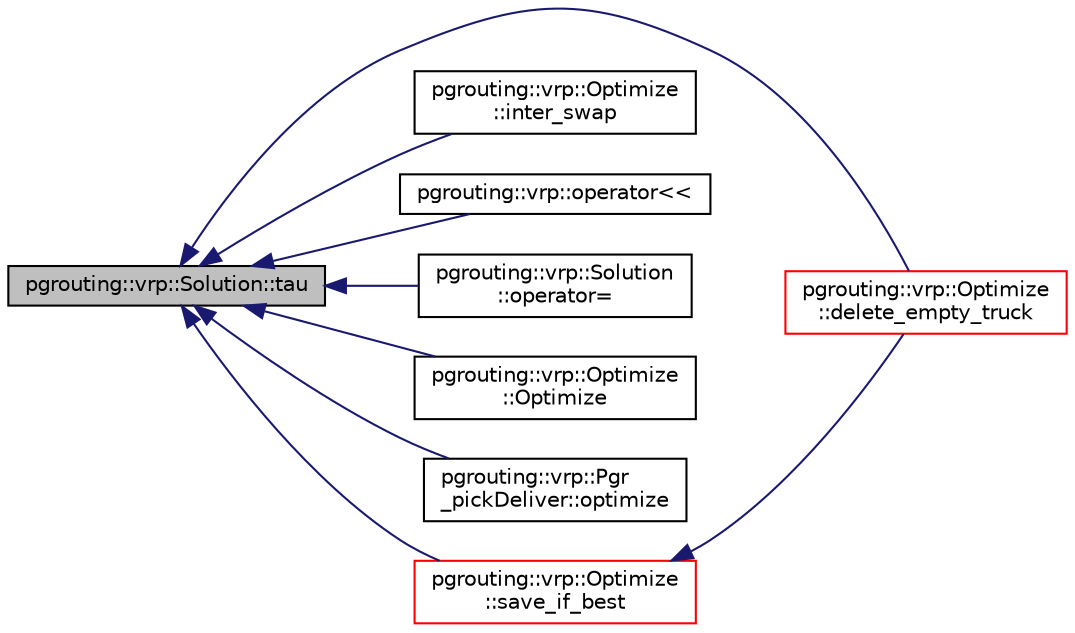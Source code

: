 digraph "pgrouting::vrp::Solution::tau"
{
  edge [fontname="Helvetica",fontsize="10",labelfontname="Helvetica",labelfontsize="10"];
  node [fontname="Helvetica",fontsize="10",shape=record];
  rankdir="LR";
  Node109 [label="pgrouting::vrp::Solution::tau",height=0.2,width=0.4,color="black", fillcolor="grey75", style="filled", fontcolor="black"];
  Node109 -> Node110 [dir="back",color="midnightblue",fontsize="10",style="solid",fontname="Helvetica"];
  Node110 [label="pgrouting::vrp::Optimize\l::delete_empty_truck",height=0.2,width=0.4,color="red", fillcolor="white", style="filled",URL="$classpgrouting_1_1vrp_1_1Optimize.html#a4dcb408130c2ed4164b8d754d11ad44b"];
  Node109 -> Node112 [dir="back",color="midnightblue",fontsize="10",style="solid",fontname="Helvetica"];
  Node112 [label="pgrouting::vrp::Optimize\l::inter_swap",height=0.2,width=0.4,color="black", fillcolor="white", style="filled",URL="$classpgrouting_1_1vrp_1_1Optimize.html#a8c70bf0623e2f035e5a17c44f65a182a"];
  Node109 -> Node115 [dir="back",color="midnightblue",fontsize="10",style="solid",fontname="Helvetica"];
  Node115 [label="pgrouting::vrp::operator\<\<",height=0.2,width=0.4,color="black", fillcolor="white", style="filled",URL="$namespacepgrouting_1_1vrp.html#a769f6fd705d9e0b9637268e653373a3a"];
  Node109 -> Node116 [dir="back",color="midnightblue",fontsize="10",style="solid",fontname="Helvetica"];
  Node116 [label="pgrouting::vrp::Solution\l::operator=",height=0.2,width=0.4,color="black", fillcolor="white", style="filled",URL="$classpgrouting_1_1vrp_1_1Solution.html#ab21af677ebe47f2fcfee71e93ab30ed3"];
  Node109 -> Node117 [dir="back",color="midnightblue",fontsize="10",style="solid",fontname="Helvetica"];
  Node117 [label="pgrouting::vrp::Optimize\l::Optimize",height=0.2,width=0.4,color="black", fillcolor="white", style="filled",URL="$classpgrouting_1_1vrp_1_1Optimize.html#a5f1c576eb73afb6272f94c693d225566"];
  Node109 -> Node118 [dir="back",color="midnightblue",fontsize="10",style="solid",fontname="Helvetica"];
  Node118 [label="pgrouting::vrp::Pgr\l_pickDeliver::optimize",height=0.2,width=0.4,color="black", fillcolor="white", style="filled",URL="$classpgrouting_1_1vrp_1_1Pgr__pickDeliver.html#a84d90033d899d7377497cb3d42cb5d05"];
  Node109 -> Node119 [dir="back",color="midnightblue",fontsize="10",style="solid",fontname="Helvetica"];
  Node119 [label="pgrouting::vrp::Optimize\l::save_if_best",height=0.2,width=0.4,color="red", fillcolor="white", style="filled",URL="$classpgrouting_1_1vrp_1_1Optimize.html#a566ff61efd9b90653451236317ffa16f"];
  Node119 -> Node110 [dir="back",color="midnightblue",fontsize="10",style="solid",fontname="Helvetica"];
}
